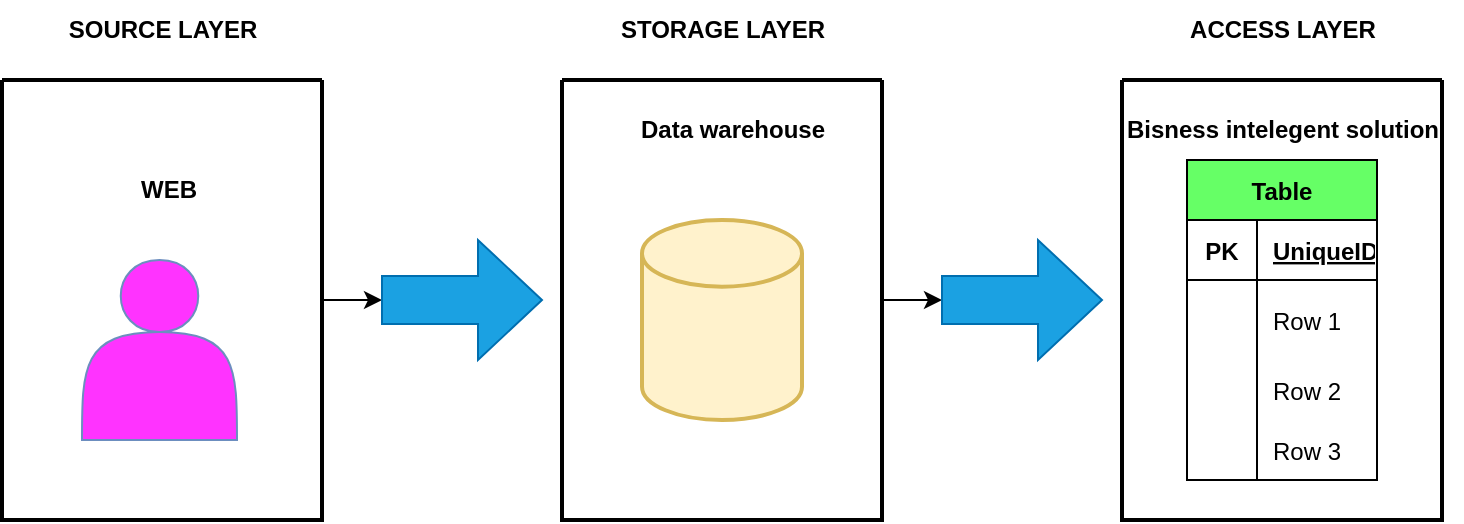 <mxfile version="20.6.0" type="device"><diagram id="XgcVbCMdOCSUXOb5VR5w" name="Страница 1"><mxGraphModel dx="980" dy="554" grid="1" gridSize="10" guides="1" tooltips="1" connect="1" arrows="1" fold="1" page="1" pageScale="1" pageWidth="827" pageHeight="1169" math="0" shadow="0"><root><mxCell id="0"/><mxCell id="1" parent="0"/><mxCell id="bQEYufDEWHBlogl4zXqy-9" value="" style="edgeStyle=orthogonalEdgeStyle;rounded=0;orthogonalLoop=1;jettySize=auto;html=1;" edge="1" parent="1" source="bQEYufDEWHBlogl4zXqy-2" target="bQEYufDEWHBlogl4zXqy-8"><mxGeometry relative="1" as="geometry"/></mxCell><mxCell id="bQEYufDEWHBlogl4zXqy-2" value="" style="swimlane;startSize=0;strokeWidth=2;gradientColor=none;fillColor=#FF0080;" vertex="1" parent="1"><mxGeometry x="40" y="360" width="160" height="220" as="geometry"><mxRectangle x="40" y="360" width="50" height="40" as="alternateBounds"/></mxGeometry></mxCell><mxCell id="bQEYufDEWHBlogl4zXqy-15" value="&lt;b&gt;WEB&lt;/b&gt;" style="text;html=1;align=center;verticalAlign=middle;resizable=0;points=[];autosize=1;strokeColor=none;fillColor=none;" vertex="1" parent="bQEYufDEWHBlogl4zXqy-2"><mxGeometry x="57.5" y="40" width="50" height="30" as="geometry"/></mxCell><mxCell id="bQEYufDEWHBlogl4zXqy-16" value="" style="shape=actor;whiteSpace=wrap;html=1;fillColor=#FF33FF;strokeColor=#6c8ebf;" vertex="1" parent="bQEYufDEWHBlogl4zXqy-2"><mxGeometry x="40" y="90" width="77.5" height="90" as="geometry"/></mxCell><mxCell id="bQEYufDEWHBlogl4zXqy-3" value="&lt;b&gt;SOURCE LAYER&lt;/b&gt;" style="text;html=1;align=center;verticalAlign=middle;resizable=0;points=[];autosize=1;strokeColor=none;fillColor=none;" vertex="1" parent="1"><mxGeometry x="60" y="320" width="120" height="30" as="geometry"/></mxCell><mxCell id="bQEYufDEWHBlogl4zXqy-11" value="" style="edgeStyle=orthogonalEdgeStyle;rounded=0;orthogonalLoop=1;jettySize=auto;html=1;" edge="1" parent="1" source="bQEYufDEWHBlogl4zXqy-4" target="bQEYufDEWHBlogl4zXqy-10"><mxGeometry relative="1" as="geometry"/></mxCell><mxCell id="bQEYufDEWHBlogl4zXqy-4" value="" style="swimlane;startSize=0;strokeWidth=2;" vertex="1" parent="1"><mxGeometry x="320" y="360" width="160" height="220" as="geometry"><mxRectangle x="330" y="390" width="50" height="40" as="alternateBounds"/></mxGeometry></mxCell><mxCell id="bQEYufDEWHBlogl4zXqy-17" value="" style="strokeWidth=2;html=1;shape=mxgraph.flowchart.database;whiteSpace=wrap;fillColor=#fff2cc;strokeColor=#d6b656;" vertex="1" parent="bQEYufDEWHBlogl4zXqy-4"><mxGeometry x="40" y="70" width="80" height="100" as="geometry"/></mxCell><mxCell id="bQEYufDEWHBlogl4zXqy-18" value="&lt;b&gt;Data warehouse&lt;/b&gt;" style="text;html=1;align=center;verticalAlign=middle;resizable=0;points=[];autosize=1;strokeColor=none;fillColor=none;" vertex="1" parent="bQEYufDEWHBlogl4zXqy-4"><mxGeometry x="25" y="10" width="120" height="30" as="geometry"/></mxCell><mxCell id="bQEYufDEWHBlogl4zXqy-5" value="" style="swimlane;startSize=0;fillColor=#a20025;strokeColor=#000000;fontColor=#ffffff;strokeWidth=2;" vertex="1" parent="1"><mxGeometry x="600" y="360" width="160" height="220" as="geometry"><mxRectangle x="330" y="390" width="50" height="40" as="alternateBounds"/></mxGeometry></mxCell><mxCell id="bQEYufDEWHBlogl4zXqy-19" value="Table" style="shape=table;startSize=30;container=1;collapsible=1;childLayout=tableLayout;fixedRows=1;rowLines=0;fontStyle=1;align=center;resizeLast=1;fillColor=#66FF66;" vertex="1" parent="bQEYufDEWHBlogl4zXqy-5"><mxGeometry x="32.5" y="40" width="95" height="160" as="geometry"/></mxCell><mxCell id="bQEYufDEWHBlogl4zXqy-20" value="" style="shape=tableRow;horizontal=0;startSize=0;swimlaneHead=0;swimlaneBody=0;fillColor=none;collapsible=0;dropTarget=0;points=[[0,0.5],[1,0.5]];portConstraint=eastwest;top=0;left=0;right=0;bottom=1;" vertex="1" parent="bQEYufDEWHBlogl4zXqy-19"><mxGeometry y="30" width="95" height="30" as="geometry"/></mxCell><mxCell id="bQEYufDEWHBlogl4zXqy-21" value="PK" style="shape=partialRectangle;connectable=0;fillColor=none;top=0;left=0;bottom=0;right=0;fontStyle=1;overflow=hidden;" vertex="1" parent="bQEYufDEWHBlogl4zXqy-20"><mxGeometry width="35" height="30" as="geometry"><mxRectangle width="35" height="30" as="alternateBounds"/></mxGeometry></mxCell><mxCell id="bQEYufDEWHBlogl4zXqy-22" value="UniqueID" style="shape=partialRectangle;connectable=0;fillColor=none;top=0;left=0;bottom=0;right=0;align=left;spacingLeft=6;fontStyle=5;overflow=hidden;" vertex="1" parent="bQEYufDEWHBlogl4zXqy-20"><mxGeometry x="35" width="60" height="30" as="geometry"><mxRectangle width="60" height="30" as="alternateBounds"/></mxGeometry></mxCell><mxCell id="bQEYufDEWHBlogl4zXqy-23" value="" style="shape=tableRow;horizontal=0;startSize=0;swimlaneHead=0;swimlaneBody=0;fillColor=none;collapsible=0;dropTarget=0;points=[[0,0.5],[1,0.5]];portConstraint=eastwest;top=0;left=0;right=0;bottom=0;" vertex="1" parent="bQEYufDEWHBlogl4zXqy-19"><mxGeometry y="60" width="95" height="40" as="geometry"/></mxCell><mxCell id="bQEYufDEWHBlogl4zXqy-24" value="" style="shape=partialRectangle;connectable=0;fillColor=none;top=0;left=0;bottom=0;right=0;editable=1;overflow=hidden;" vertex="1" parent="bQEYufDEWHBlogl4zXqy-23"><mxGeometry width="35" height="40" as="geometry"><mxRectangle width="35" height="40" as="alternateBounds"/></mxGeometry></mxCell><mxCell id="bQEYufDEWHBlogl4zXqy-25" value="Row 1" style="shape=partialRectangle;connectable=0;fillColor=none;top=0;left=0;bottom=0;right=0;align=left;spacingLeft=6;overflow=hidden;" vertex="1" parent="bQEYufDEWHBlogl4zXqy-23"><mxGeometry x="35" width="60" height="40" as="geometry"><mxRectangle width="60" height="40" as="alternateBounds"/></mxGeometry></mxCell><mxCell id="bQEYufDEWHBlogl4zXqy-26" value="" style="shape=tableRow;horizontal=0;startSize=0;swimlaneHead=0;swimlaneBody=0;fillColor=none;collapsible=0;dropTarget=0;points=[[0,0.5],[1,0.5]];portConstraint=eastwest;top=0;left=0;right=0;bottom=0;" vertex="1" parent="bQEYufDEWHBlogl4zXqy-19"><mxGeometry y="100" width="95" height="30" as="geometry"/></mxCell><mxCell id="bQEYufDEWHBlogl4zXqy-27" value="" style="shape=partialRectangle;connectable=0;fillColor=none;top=0;left=0;bottom=0;right=0;editable=1;overflow=hidden;" vertex="1" parent="bQEYufDEWHBlogl4zXqy-26"><mxGeometry width="35" height="30" as="geometry"><mxRectangle width="35" height="30" as="alternateBounds"/></mxGeometry></mxCell><mxCell id="bQEYufDEWHBlogl4zXqy-28" value="Row 2" style="shape=partialRectangle;connectable=0;fillColor=none;top=0;left=0;bottom=0;right=0;align=left;spacingLeft=6;overflow=hidden;" vertex="1" parent="bQEYufDEWHBlogl4zXqy-26"><mxGeometry x="35" width="60" height="30" as="geometry"><mxRectangle width="60" height="30" as="alternateBounds"/></mxGeometry></mxCell><mxCell id="bQEYufDEWHBlogl4zXqy-29" value="" style="shape=tableRow;horizontal=0;startSize=0;swimlaneHead=0;swimlaneBody=0;fillColor=none;collapsible=0;dropTarget=0;points=[[0,0.5],[1,0.5]];portConstraint=eastwest;top=0;left=0;right=0;bottom=0;" vertex="1" parent="bQEYufDEWHBlogl4zXqy-19"><mxGeometry y="130" width="95" height="30" as="geometry"/></mxCell><mxCell id="bQEYufDEWHBlogl4zXqy-30" value="" style="shape=partialRectangle;connectable=0;fillColor=none;top=0;left=0;bottom=0;right=0;editable=1;overflow=hidden;" vertex="1" parent="bQEYufDEWHBlogl4zXqy-29"><mxGeometry width="35" height="30" as="geometry"><mxRectangle width="35" height="30" as="alternateBounds"/></mxGeometry></mxCell><mxCell id="bQEYufDEWHBlogl4zXqy-31" value="Row 3" style="shape=partialRectangle;connectable=0;fillColor=none;top=0;left=0;bottom=0;right=0;align=left;spacingLeft=6;overflow=hidden;" vertex="1" parent="bQEYufDEWHBlogl4zXqy-29"><mxGeometry x="35" width="60" height="30" as="geometry"><mxRectangle width="60" height="30" as="alternateBounds"/></mxGeometry></mxCell><mxCell id="bQEYufDEWHBlogl4zXqy-32" value="&lt;b&gt;Bisness intelegent solution&lt;/b&gt;" style="text;html=1;align=center;verticalAlign=middle;resizable=0;points=[];autosize=1;strokeColor=none;fillColor=none;" vertex="1" parent="bQEYufDEWHBlogl4zXqy-5"><mxGeometry x="-10" y="10" width="180" height="30" as="geometry"/></mxCell><mxCell id="bQEYufDEWHBlogl4zXqy-8" value="" style="shape=singleArrow;whiteSpace=wrap;html=1;arrowWidth=0.4;arrowSize=0.4;fontStyle=1;startSize=0;fillColor=#1ba1e2;fontColor=#ffffff;strokeColor=#006EAF;" vertex="1" parent="1"><mxGeometry x="230" y="440" width="80" height="60" as="geometry"/></mxCell><mxCell id="bQEYufDEWHBlogl4zXqy-10" value="" style="shape=singleArrow;whiteSpace=wrap;html=1;arrowWidth=0.4;arrowSize=0.4;fontStyle=1;startSize=0;fillColor=#1ba1e2;fontColor=#ffffff;strokeColor=#006EAF;" vertex="1" parent="1"><mxGeometry x="510" y="440" width="80" height="60" as="geometry"/></mxCell><mxCell id="bQEYufDEWHBlogl4zXqy-12" value="&lt;b&gt;STORAGE LAYER&lt;/b&gt;" style="text;html=1;align=center;verticalAlign=middle;resizable=0;points=[];autosize=1;strokeColor=none;fillColor=none;" vertex="1" parent="1"><mxGeometry x="335" y="320" width="130" height="30" as="geometry"/></mxCell><mxCell id="bQEYufDEWHBlogl4zXqy-13" value="&lt;b&gt;ACCESS LAYER&lt;/b&gt;" style="text;html=1;align=center;verticalAlign=middle;resizable=0;points=[];autosize=1;strokeColor=none;fillColor=none;" vertex="1" parent="1"><mxGeometry x="620" y="320" width="120" height="30" as="geometry"/></mxCell></root></mxGraphModel></diagram></mxfile>